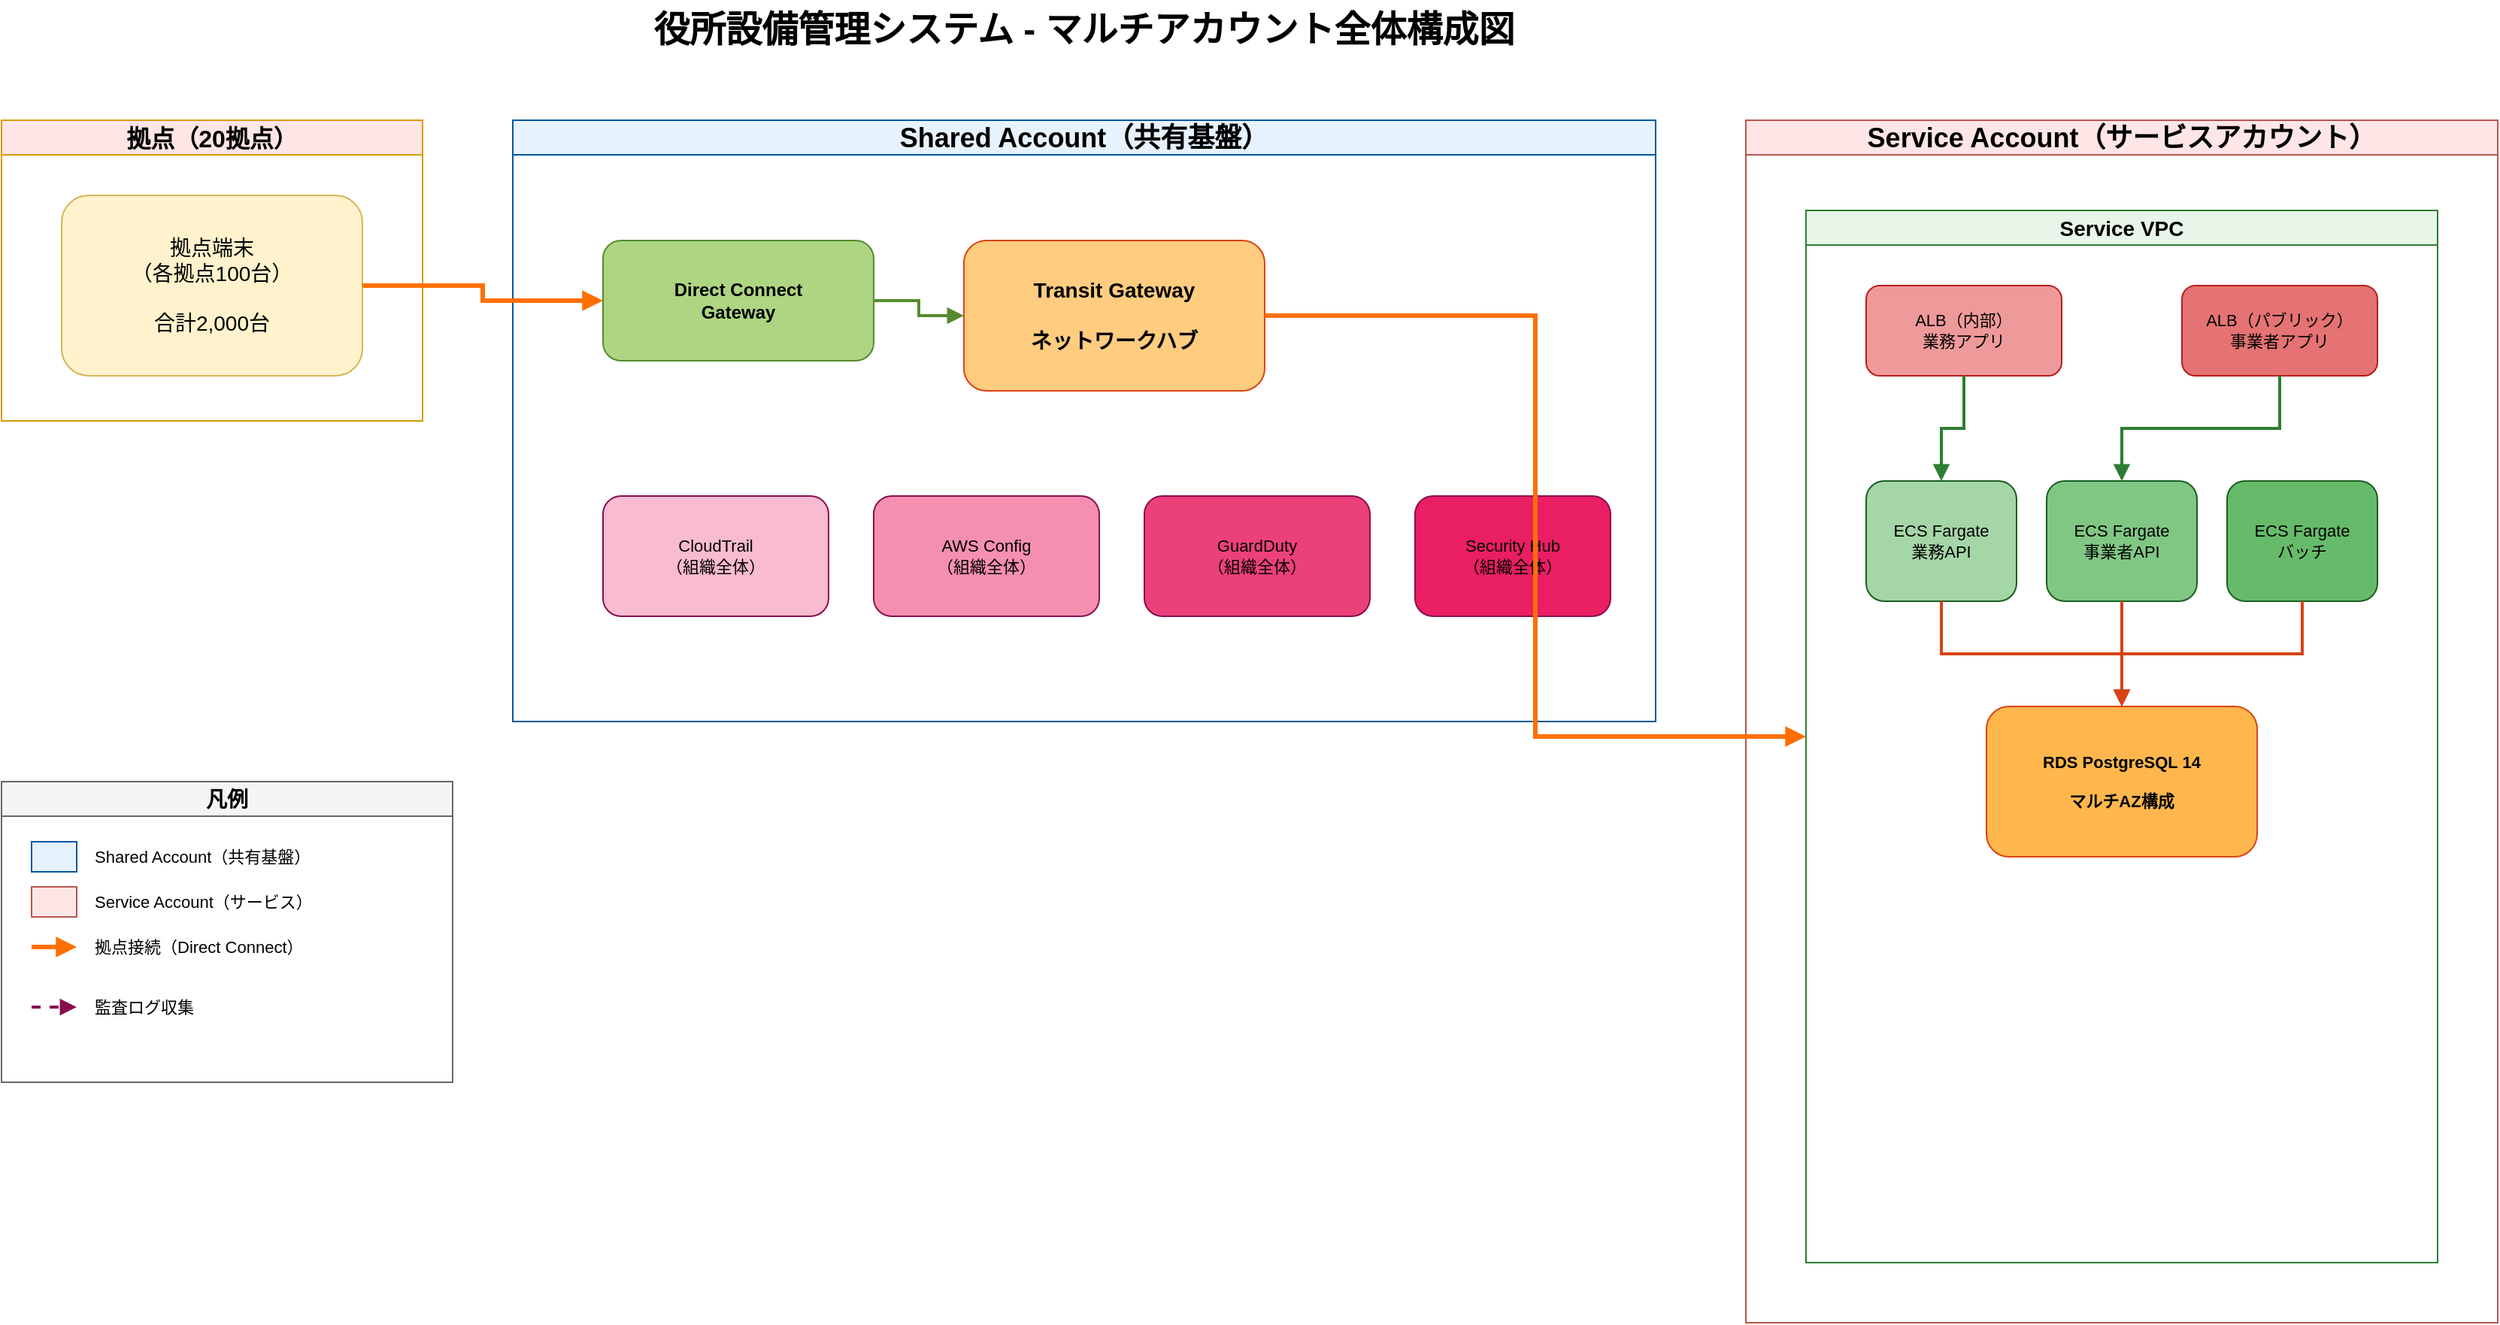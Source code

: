 <mxfile version="24.0.0">
  <diagram name="マルチアカウント全体構成図" id="multi-account-architecture">
    <mxGraphModel dx="2000" dy="1200" grid="1" gridSize="10" guides="1" tooltips="1" connect="1" arrows="1" fold="1" page="1" pageScale="1" pageWidth="1654" pageHeight="2339" math="0" shadow="0">
      <root>
        <mxCell id="0" />
        <mxCell id="1" parent="0" />

        <!-- Title -->
        <mxCell id="title" value="役所設備管理システム - マルチアカウント全体構成図" style="text;html=1;strokeColor=none;fillColor=none;align=center;verticalAlign=middle;whiteSpace=wrap;rounded=0;fontSize=24;fontStyle=1" vertex="1" parent="1">
          <mxGeometry x="400" y="40" width="800" height="40" as="geometry" />
        </mxCell>

        <!-- 拠点 -->
        <mxCell id="onprem-bg" value="拠点（20拠点）" style="swimlane;whiteSpace=wrap;html=1;fillColor=#ffe6e6;strokeColor=#d79b00;fontSize=16;fontStyle=1" vertex="1" parent="1">
          <mxGeometry x="80" y="120" width="280" height="200" as="geometry" />
        </mxCell>

        <mxCell id="branch-terminals" value="拠点端末&#xa;（各拠点100台）&#xa;&#xa;合計2,000台" style="rounded=1;whiteSpace=wrap;html=1;fillColor=#fff2cc;strokeColor=#d6b656;fontSize=14;" vertex="1" parent="onprem-bg">
          <mxGeometry x="40" y="50" width="200" height="120" as="geometry" />
        </mxCell>

        <!-- Shared Account -->
        <mxCell id="shared-bg" value="Shared Account（共有基盤）" style="swimlane;whiteSpace=wrap;html=1;fillColor=#e6f3ff;strokeColor=#01579b;fontSize=18;fontStyle=1" vertex="1" parent="1">
          <mxGeometry x="420" y="120" width="760" height="400" as="geometry" />
        </mxCell>

        <mxCell id="tgw" value="Transit Gateway&#xa;&#xa;ネットワークハブ" style="rounded=1;whiteSpace=wrap;html=1;fillColor=#ffcc80;strokeColor=#d84315;fontSize=14;fontStyle=1" vertex="1" parent="shared-bg">
          <mxGeometry x="300" y="80" width="200" height="100" as="geometry" />
        </mxCell>

        <mxCell id="dx-gw" value="Direct Connect&#xa;Gateway" style="rounded=1;whiteSpace=wrap;html=1;fillColor=#aed581;strokeColor=#558b2f;fontSize=12;fontStyle=1" vertex="1" parent="shared-bg">
          <mxGeometry x="60" y="80" width="180" height="80" as="geometry" />
        </mxCell>

        <mxCell id="cloudtrail" value="CloudTrail&#xa;（組織全体）" style="rounded=1;whiteSpace=wrap;html=1;fillColor=#f8bbd0;strokeColor=#880e4f;fontSize=11;" vertex="1" parent="shared-bg">
          <mxGeometry x="60" y="250" width="150" height="80" as="geometry" />
        </mxCell>

        <mxCell id="config" value="AWS Config&#xa;（組織全体）" style="rounded=1;whiteSpace=wrap;html=1;fillColor=#f48fb1;strokeColor=#880e4f;fontSize=11;" vertex="1" parent="shared-bg">
          <mxGeometry x="240" y="250" width="150" height="80" as="geometry" />
        </mxCell>

        <mxCell id="guardduty" value="GuardDuty&#xa;（組織全体）" style="rounded=1;whiteSpace=wrap;html=1;fillColor=#ec407a;strokeColor=#880e4f;fontSize=11;" vertex="1" parent="shared-bg">
          <mxGeometry x="420" y="250" width="150" height="80" as="geometry" />
        </mxCell>

        <mxCell id="securityhub" value="Security Hub&#xa;（組織全体）" style="rounded=1;whiteSpace=wrap;html=1;fillColor=#e91e63;strokeColor=#880e4f;fontSize=11;" vertex="1" parent="shared-bg">
          <mxGeometry x="600" y="250" width="130" height="80" as="geometry" />
        </mxCell>

        <!-- Service Account -->
        <mxCell id="service-bg" value="Service Account（サービスアカウント）" style="swimlane;whiteSpace=wrap;html=1;fillColor=#ffe6e6;strokeColor=#b85450;fontSize=18;fontStyle=1" vertex="1" parent="1">
          <mxGeometry x="1240" y="120" width="500" height="800" as="geometry" />
        </mxCell>

        <mxCell id="vpc" value="Service VPC" style="swimlane;whiteSpace=wrap;html=1;fillColor=#e8f5e9;strokeColor=#2e7d32;fontSize=14;fontStyle=1" vertex="1" parent="service-bg">
          <mxGeometry x="40" y="60" width="420" height="700" as="geometry" />
        </mxCell>

        <mxCell id="alb-internal" value="ALB（内部）&#xa;業務アプリ" style="rounded=1;whiteSpace=wrap;html=1;fillColor=#ef9a9a;strokeColor=#b71c1c;fontSize=11;" vertex="1" parent="vpc">
          <mxGeometry x="40" y="50" width="130" height="60" as="geometry" />
        </mxCell>

        <mxCell id="alb-public" value="ALB（パブリック）&#xa;事業者アプリ" style="rounded=1;whiteSpace=wrap;html=1;fillColor=#e57373;strokeColor=#b71c1c;fontSize=11;" vertex="1" parent="vpc">
          <mxGeometry x="250" y="50" width="130" height="60" as="geometry" />
        </mxCell>

        <mxCell id="ecs1" value="ECS Fargate&#xa;業務API" style="rounded=1;whiteSpace=wrap;html=1;fillColor=#a5d6a7;strokeColor=#1b5e20;fontSize=11;" vertex="1" parent="vpc">
          <mxGeometry x="40" y="180" width="100" height="80" as="geometry" />
        </mxCell>

        <mxCell id="ecs2" value="ECS Fargate&#xa;事業者API" style="rounded=1;whiteSpace=wrap;html=1;fillColor=#81c784;strokeColor=#1b5e20;fontSize=11;" vertex="1" parent="vpc">
          <mxGeometry x="160" y="180" width="100" height="80" as="geometry" />
        </mxCell>

        <mxCell id="ecs3" value="ECS Fargate&#xa;バッチ" style="rounded=1;whiteSpace=wrap;html=1;fillColor=#66bb6a;strokeColor=#1b5e20;fontSize=11;" vertex="1" parent="vpc">
          <mxGeometry x="280" y="180" width="100" height="80" as="geometry" />
        </mxCell>

        <mxCell id="rds" value="RDS PostgreSQL 14&#xa;&#xa;マルチAZ構成" style="rounded=1;whiteSpace=wrap;html=1;fillColor=#ffb74d;strokeColor=#d84315;fontSize=11;fontStyle=1" vertex="1" parent="vpc">
          <mxGeometry x="120" y="330" width="180" height="100" as="geometry" />
        </mxCell>

        <!-- Arrows -->
        <mxCell id="arrow1" style="edgeStyle=orthogonalEdgeStyle;rounded=0;orthogonalLoop=1;jettySize=auto;html=1;strokeWidth=3;strokeColor=#ff6f00;endArrow=block;endFill=1;" edge="1" parent="1" source="branch-terminals" target="dx-gw">
          <mxGeometry relative="1" as="geometry" />
        </mxCell>

        <mxCell id="arrow2" style="edgeStyle=orthogonalEdgeStyle;rounded=0;orthogonalLoop=1;jettySize=auto;html=1;strokeWidth=2;strokeColor=#558b2f;endArrow=block;endFill=1;" edge="1" parent="1" source="dx-gw" target="tgw">
          <mxGeometry relative="1" as="geometry" />
        </mxCell>

        <mxCell id="arrow3" style="edgeStyle=orthogonalEdgeStyle;rounded=0;orthogonalLoop=1;jettySize=auto;html=1;strokeWidth=3;strokeColor=#ff6f00;endArrow=block;endFill=1;" edge="1" parent="1" source="tgw" target="vpc">
          <mxGeometry relative="1" as="geometry" />
        </mxCell>

        <mxCell id="arrow4" style="edgeStyle=orthogonalEdgeStyle;rounded=0;orthogonalLoop=1;jettySize=auto;html=1;strokeWidth=2;strokeColor=#2e7d32;endArrow=block;endFill=1;" edge="1" parent="1" source="alb-internal" target="ecs1">
          <mxGeometry relative="1" as="geometry" />
        </mxCell>

        <mxCell id="arrow5" style="edgeStyle=orthogonalEdgeStyle;rounded=0;orthogonalLoop=1;jettySize=auto;html=1;strokeWidth=2;strokeColor=#2e7d32;endArrow=block;endFill=1;" edge="1" parent="1" source="alb-public" target="ecs2">
          <mxGeometry relative="1" as="geometry" />
        </mxCell>

        <mxCell id="arrow6" style="edgeStyle=orthogonalEdgeStyle;rounded=0;orthogonalLoop=1;jettySize=auto;html=1;strokeWidth=2;strokeColor=#d84315;endArrow=block;endFill=1;" edge="1" parent="1" source="ecs1" target="rds">
          <mxGeometry relative="1" as="geometry" />
        </mxCell>

        <mxCell id="arrow7" style="edgeStyle=orthogonalEdgeStyle;rounded=0;orthogonalLoop=1;jettySize=auto;html=1;strokeWidth=2;strokeColor=#d84315;endArrow=block;endFill=1;" edge="1" parent="1" source="ecs2" target="rds">
          <mxGeometry relative="1" as="geometry" />
        </mxCell>

        <mxCell id="arrow8" style="edgeStyle=orthogonalEdgeStyle;rounded=0;orthogonalLoop=1;jettySize=auto;html=1;strokeWidth=2;strokeColor=#d84315;endArrow=block;endFill=1;" edge="1" parent="1" source="ecs3" target="rds">
          <mxGeometry relative="1" as="geometry" />
        </mxCell>

        <!-- Legend -->
        <mxCell id="legend-bg" value="凡例" style="swimlane;whiteSpace=wrap;html=1;fillColor=#f5f5f5;strokeColor=#666666;fontSize=14;fontStyle=1" vertex="1" parent="1">
          <mxGeometry x="80" y="560" width="300" height="200" as="geometry" />
        </mxCell>

        <mxCell id="legend1" value="" style="rounded=0;whiteSpace=wrap;html=1;fillColor=#e6f3ff;strokeColor=#01579b;" vertex="1" parent="legend-bg">
          <mxGeometry x="20" y="40" width="30" height="20" as="geometry" />
        </mxCell>

        <mxCell id="legend1-text" value="Shared Account（共有基盤）" style="text;html=1;strokeColor=none;fillColor=none;align=left;verticalAlign=middle;whiteSpace=wrap;rounded=0;fontSize=11;" vertex="1" parent="legend-bg">
          <mxGeometry x="60" y="35" width="200" height="30" as="geometry" />
        </mxCell>

        <mxCell id="legend2" value="" style="rounded=0;whiteSpace=wrap;html=1;fillColor=#ffe6e6;strokeColor=#b85450;" vertex="1" parent="legend-bg">
          <mxGeometry x="20" y="70" width="30" height="20" as="geometry" />
        </mxCell>

        <mxCell id="legend2-text" value="Service Account（サービス）" style="text;html=1;strokeColor=none;fillColor=none;align=left;verticalAlign=middle;whiteSpace=wrap;rounded=0;fontSize=11;" vertex="1" parent="legend-bg">
          <mxGeometry x="60" y="65" width="200" height="30" as="geometry" />
        </mxCell>

        <mxCell id="legend3" value="" style="endArrow=block;html=1;strokeWidth=3;strokeColor=#ff6f00;endFill=1;" edge="1" parent="legend-bg">
          <mxGeometry width="50" height="50" relative="1" as="geometry">
            <mxPoint x="20" y="110" as="sourcePoint" />
            <mxPoint x="50" y="110" as="targetPoint" />
          </mxGeometry>
        </mxCell>

        <mxCell id="legend3-text" value="拠点接続（Direct Connect）" style="text;html=1;strokeColor=none;fillColor=none;align=left;verticalAlign=middle;whiteSpace=wrap;rounded=0;fontSize=11;" vertex="1" parent="legend-bg">
          <mxGeometry x="60" y="95" width="200" height="30" as="geometry" />
        </mxCell>

        <mxCell id="legend4" value="" style="endArrow=block;html=1;strokeWidth=2;strokeColor=#880e4f;endFill=1;dashed=1;" edge="1" parent="legend-bg">
          <mxGeometry width="50" height="50" relative="1" as="geometry">
            <mxPoint x="20" y="150" as="sourcePoint" />
            <mxPoint x="50" y="150" as="targetPoint" />
          </mxGeometry>
        </mxCell>

        <mxCell id="legend4-text" value="監査ログ収集" style="text;html=1;strokeColor=none;fillColor=none;align=left;verticalAlign=middle;whiteSpace=wrap;rounded=0;fontSize=11;" vertex="1" parent="legend-bg">
          <mxGeometry x="60" y="135" width="200" height="30" as="geometry" />
        </mxCell>

      </root>
    </mxGraphModel>
  </diagram>
</mxfile>
